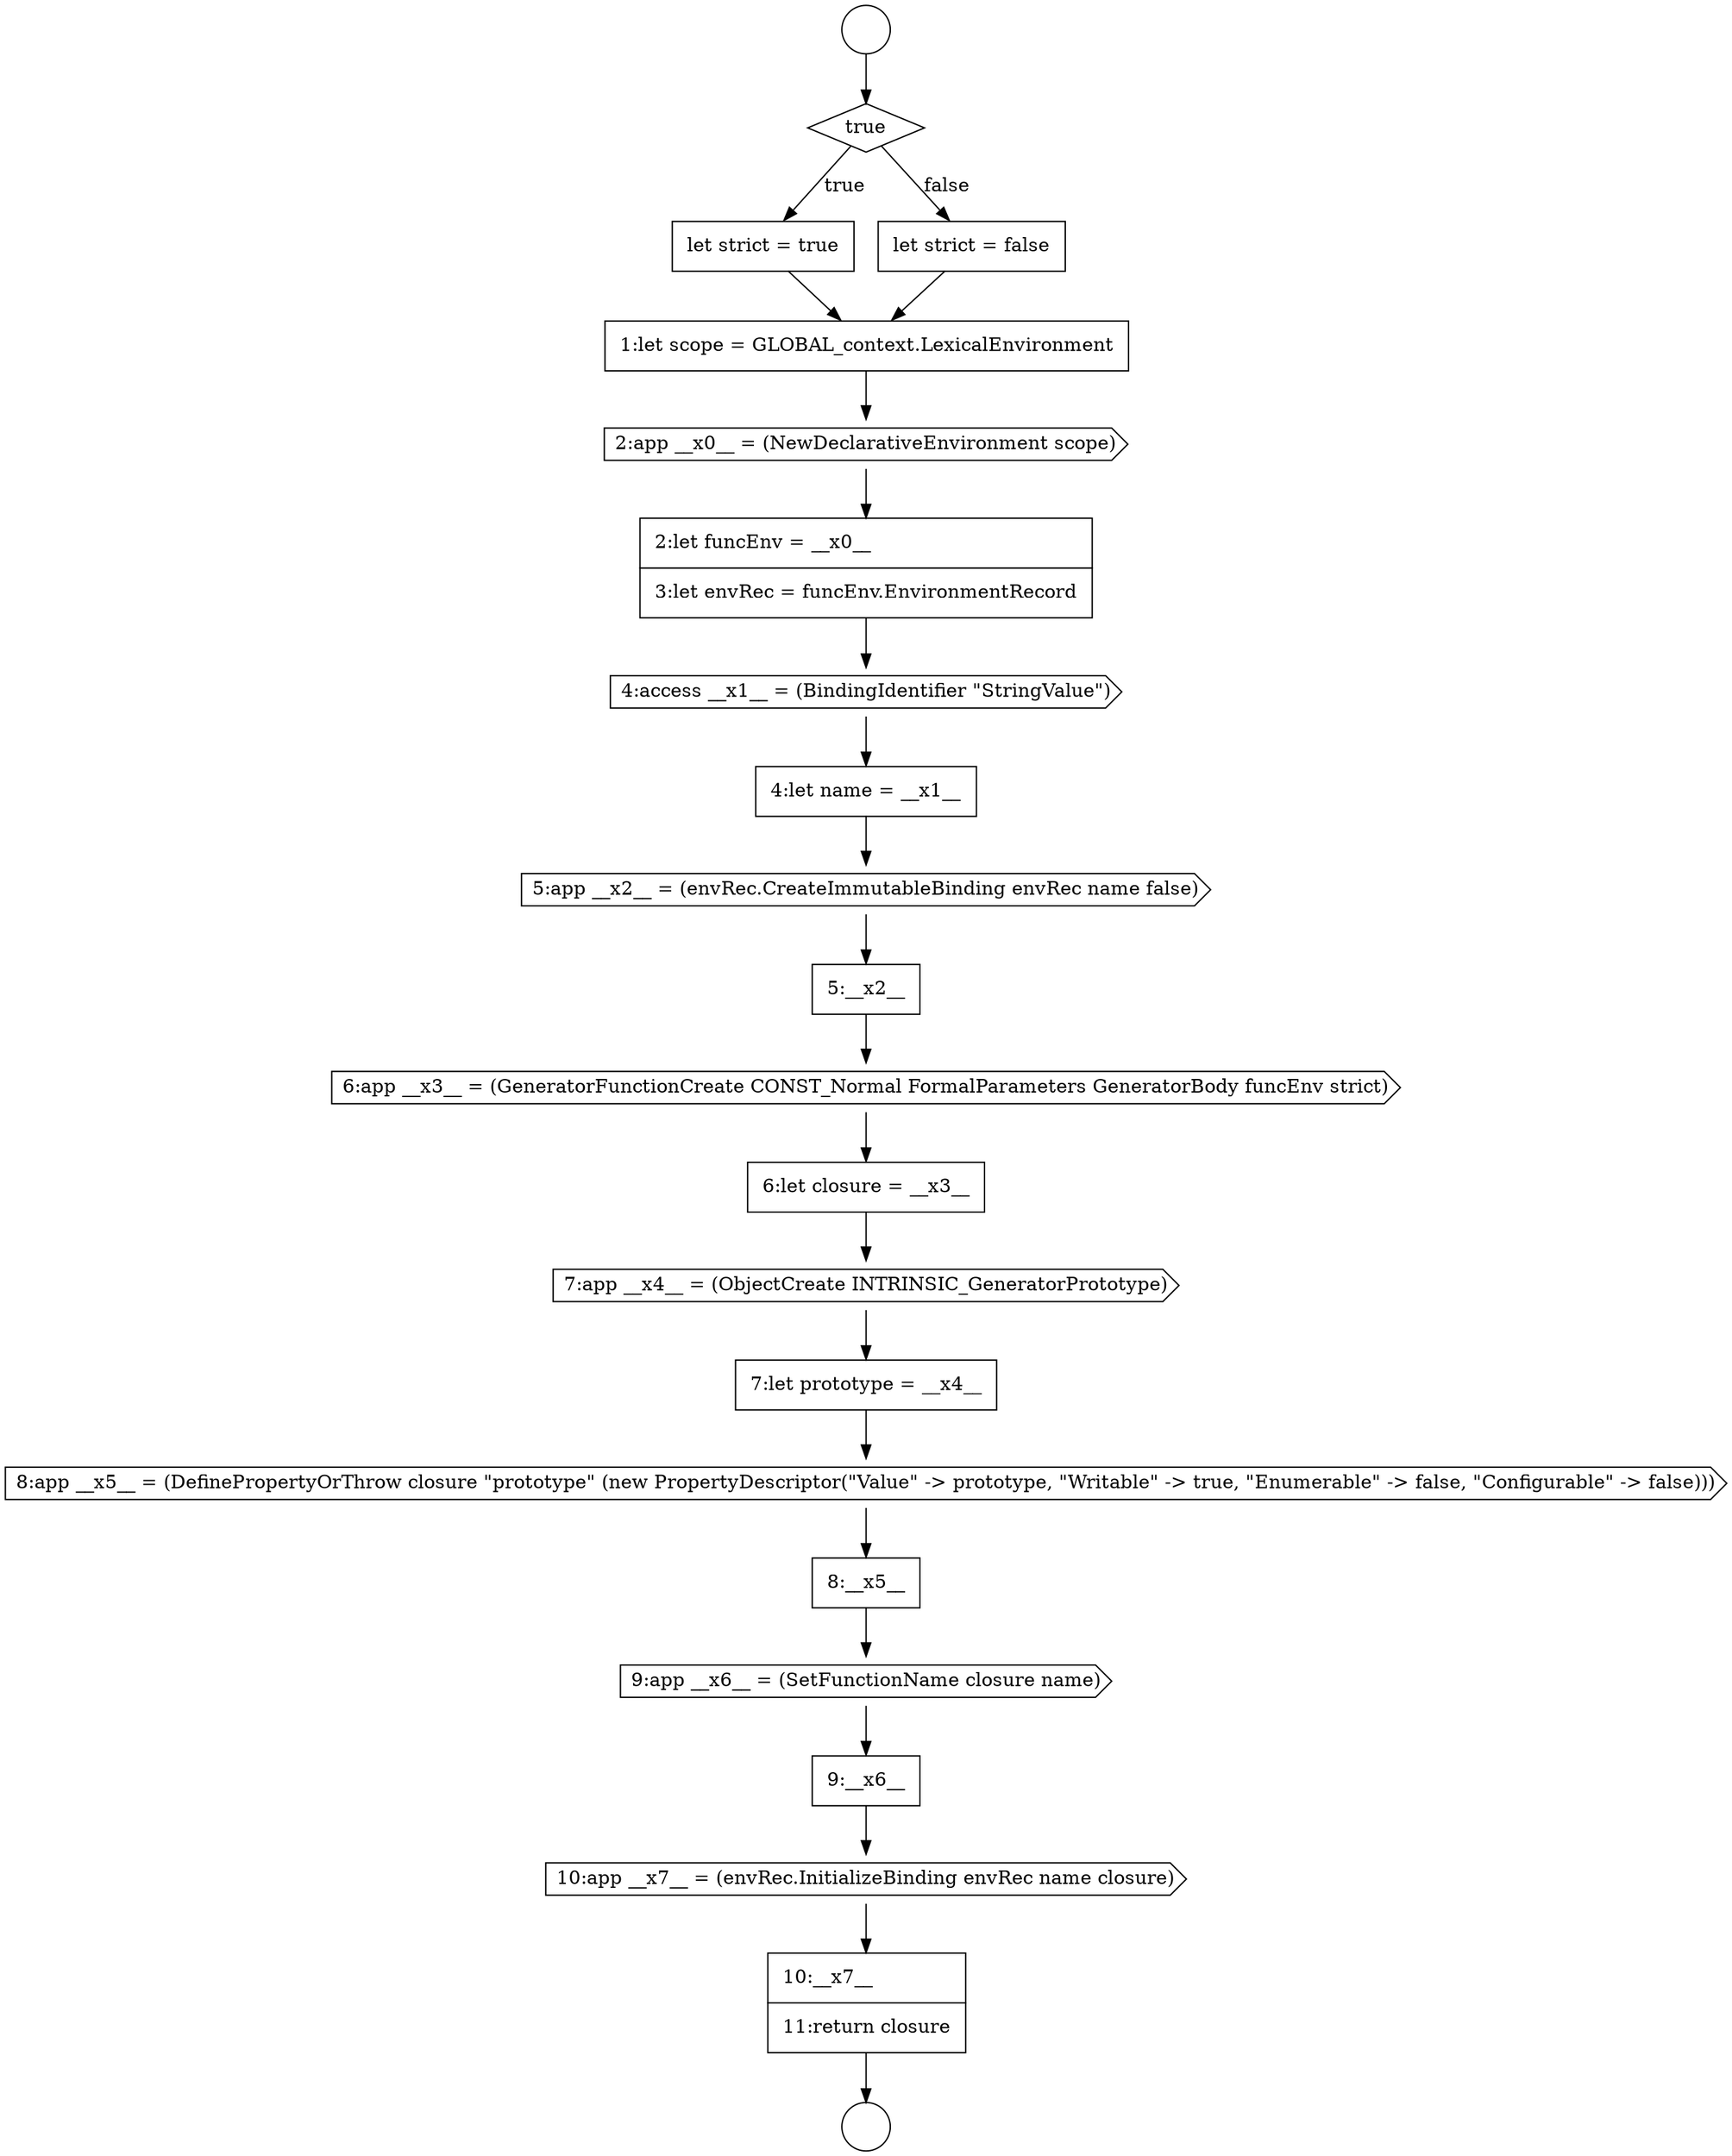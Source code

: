 digraph {
  node8235 [shape=cds, label=<<font color="black">7:app __x4__ = (ObjectCreate INTRINSIC_GeneratorPrototype)</font>> color="black" fillcolor="white" style=filled]
  node8229 [shape=cds, label=<<font color="black">4:access __x1__ = (BindingIdentifier &quot;StringValue&quot;)</font>> color="black" fillcolor="white" style=filled]
  node8233 [shape=cds, label=<<font color="black">6:app __x3__ = (GeneratorFunctionCreate CONST_Normal FormalParameters GeneratorBody funcEnv strict)</font>> color="black" fillcolor="white" style=filled]
  node8226 [shape=none, margin=0, label=<<font color="black">
    <table border="0" cellborder="1" cellspacing="0" cellpadding="10">
      <tr><td align="left">1:let scope = GLOBAL_context.LexicalEnvironment</td></tr>
    </table>
  </font>> color="black" fillcolor="white" style=filled]
  node8230 [shape=none, margin=0, label=<<font color="black">
    <table border="0" cellborder="1" cellspacing="0" cellpadding="10">
      <tr><td align="left">4:let name = __x1__</td></tr>
    </table>
  </font>> color="black" fillcolor="white" style=filled]
  node8234 [shape=none, margin=0, label=<<font color="black">
    <table border="0" cellborder="1" cellspacing="0" cellpadding="10">
      <tr><td align="left">6:let closure = __x3__</td></tr>
    </table>
  </font>> color="black" fillcolor="white" style=filled]
  node8222 [shape=circle label=" " color="black" fillcolor="white" style=filled]
  node8227 [shape=cds, label=<<font color="black">2:app __x0__ = (NewDeclarativeEnvironment scope)</font>> color="black" fillcolor="white" style=filled]
  node8237 [shape=cds, label=<<font color="black">8:app __x5__ = (DefinePropertyOrThrow closure &quot;prototype&quot; (new PropertyDescriptor(&quot;Value&quot; -&gt; prototype, &quot;Writable&quot; -&gt; true, &quot;Enumerable&quot; -&gt; false, &quot;Configurable&quot; -&gt; false)))</font>> color="black" fillcolor="white" style=filled]
  node8231 [shape=cds, label=<<font color="black">5:app __x2__ = (envRec.CreateImmutableBinding envRec name false)</font>> color="black" fillcolor="white" style=filled]
  node8228 [shape=none, margin=0, label=<<font color="black">
    <table border="0" cellborder="1" cellspacing="0" cellpadding="10">
      <tr><td align="left">2:let funcEnv = __x0__</td></tr>
      <tr><td align="left">3:let envRec = funcEnv.EnvironmentRecord</td></tr>
    </table>
  </font>> color="black" fillcolor="white" style=filled]
  node8232 [shape=none, margin=0, label=<<font color="black">
    <table border="0" cellborder="1" cellspacing="0" cellpadding="10">
      <tr><td align="left">5:__x2__</td></tr>
    </table>
  </font>> color="black" fillcolor="white" style=filled]
  node8239 [shape=cds, label=<<font color="black">9:app __x6__ = (SetFunctionName closure name)</font>> color="black" fillcolor="white" style=filled]
  node8224 [shape=none, margin=0, label=<<font color="black">
    <table border="0" cellborder="1" cellspacing="0" cellpadding="10">
      <tr><td align="left">let strict = true</td></tr>
    </table>
  </font>> color="black" fillcolor="white" style=filled]
  node8225 [shape=none, margin=0, label=<<font color="black">
    <table border="0" cellborder="1" cellspacing="0" cellpadding="10">
      <tr><td align="left">let strict = false</td></tr>
    </table>
  </font>> color="black" fillcolor="white" style=filled]
  node8242 [shape=none, margin=0, label=<<font color="black">
    <table border="0" cellborder="1" cellspacing="0" cellpadding="10">
      <tr><td align="left">10:__x7__</td></tr>
      <tr><td align="left">11:return closure</td></tr>
    </table>
  </font>> color="black" fillcolor="white" style=filled]
  node8238 [shape=none, margin=0, label=<<font color="black">
    <table border="0" cellborder="1" cellspacing="0" cellpadding="10">
      <tr><td align="left">8:__x5__</td></tr>
    </table>
  </font>> color="black" fillcolor="white" style=filled]
  node8223 [shape=diamond, label=<<font color="black">true</font>> color="black" fillcolor="white" style=filled]
  node8221 [shape=circle label=" " color="black" fillcolor="white" style=filled]
  node8240 [shape=none, margin=0, label=<<font color="black">
    <table border="0" cellborder="1" cellspacing="0" cellpadding="10">
      <tr><td align="left">9:__x6__</td></tr>
    </table>
  </font>> color="black" fillcolor="white" style=filled]
  node8241 [shape=cds, label=<<font color="black">10:app __x7__ = (envRec.InitializeBinding envRec name closure)</font>> color="black" fillcolor="white" style=filled]
  node8236 [shape=none, margin=0, label=<<font color="black">
    <table border="0" cellborder="1" cellspacing="0" cellpadding="10">
      <tr><td align="left">7:let prototype = __x4__</td></tr>
    </table>
  </font>> color="black" fillcolor="white" style=filled]
  node8225 -> node8226 [ color="black"]
  node8237 -> node8238 [ color="black"]
  node8228 -> node8229 [ color="black"]
  node8231 -> node8232 [ color="black"]
  node8227 -> node8228 [ color="black"]
  node8240 -> node8241 [ color="black"]
  node8230 -> node8231 [ color="black"]
  node8223 -> node8224 [label=<<font color="black">true</font>> color="black"]
  node8223 -> node8225 [label=<<font color="black">false</font>> color="black"]
  node8236 -> node8237 [ color="black"]
  node8242 -> node8222 [ color="black"]
  node8221 -> node8223 [ color="black"]
  node8226 -> node8227 [ color="black"]
  node8235 -> node8236 [ color="black"]
  node8232 -> node8233 [ color="black"]
  node8224 -> node8226 [ color="black"]
  node8233 -> node8234 [ color="black"]
  node8229 -> node8230 [ color="black"]
  node8241 -> node8242 [ color="black"]
  node8239 -> node8240 [ color="black"]
  node8234 -> node8235 [ color="black"]
  node8238 -> node8239 [ color="black"]
}
